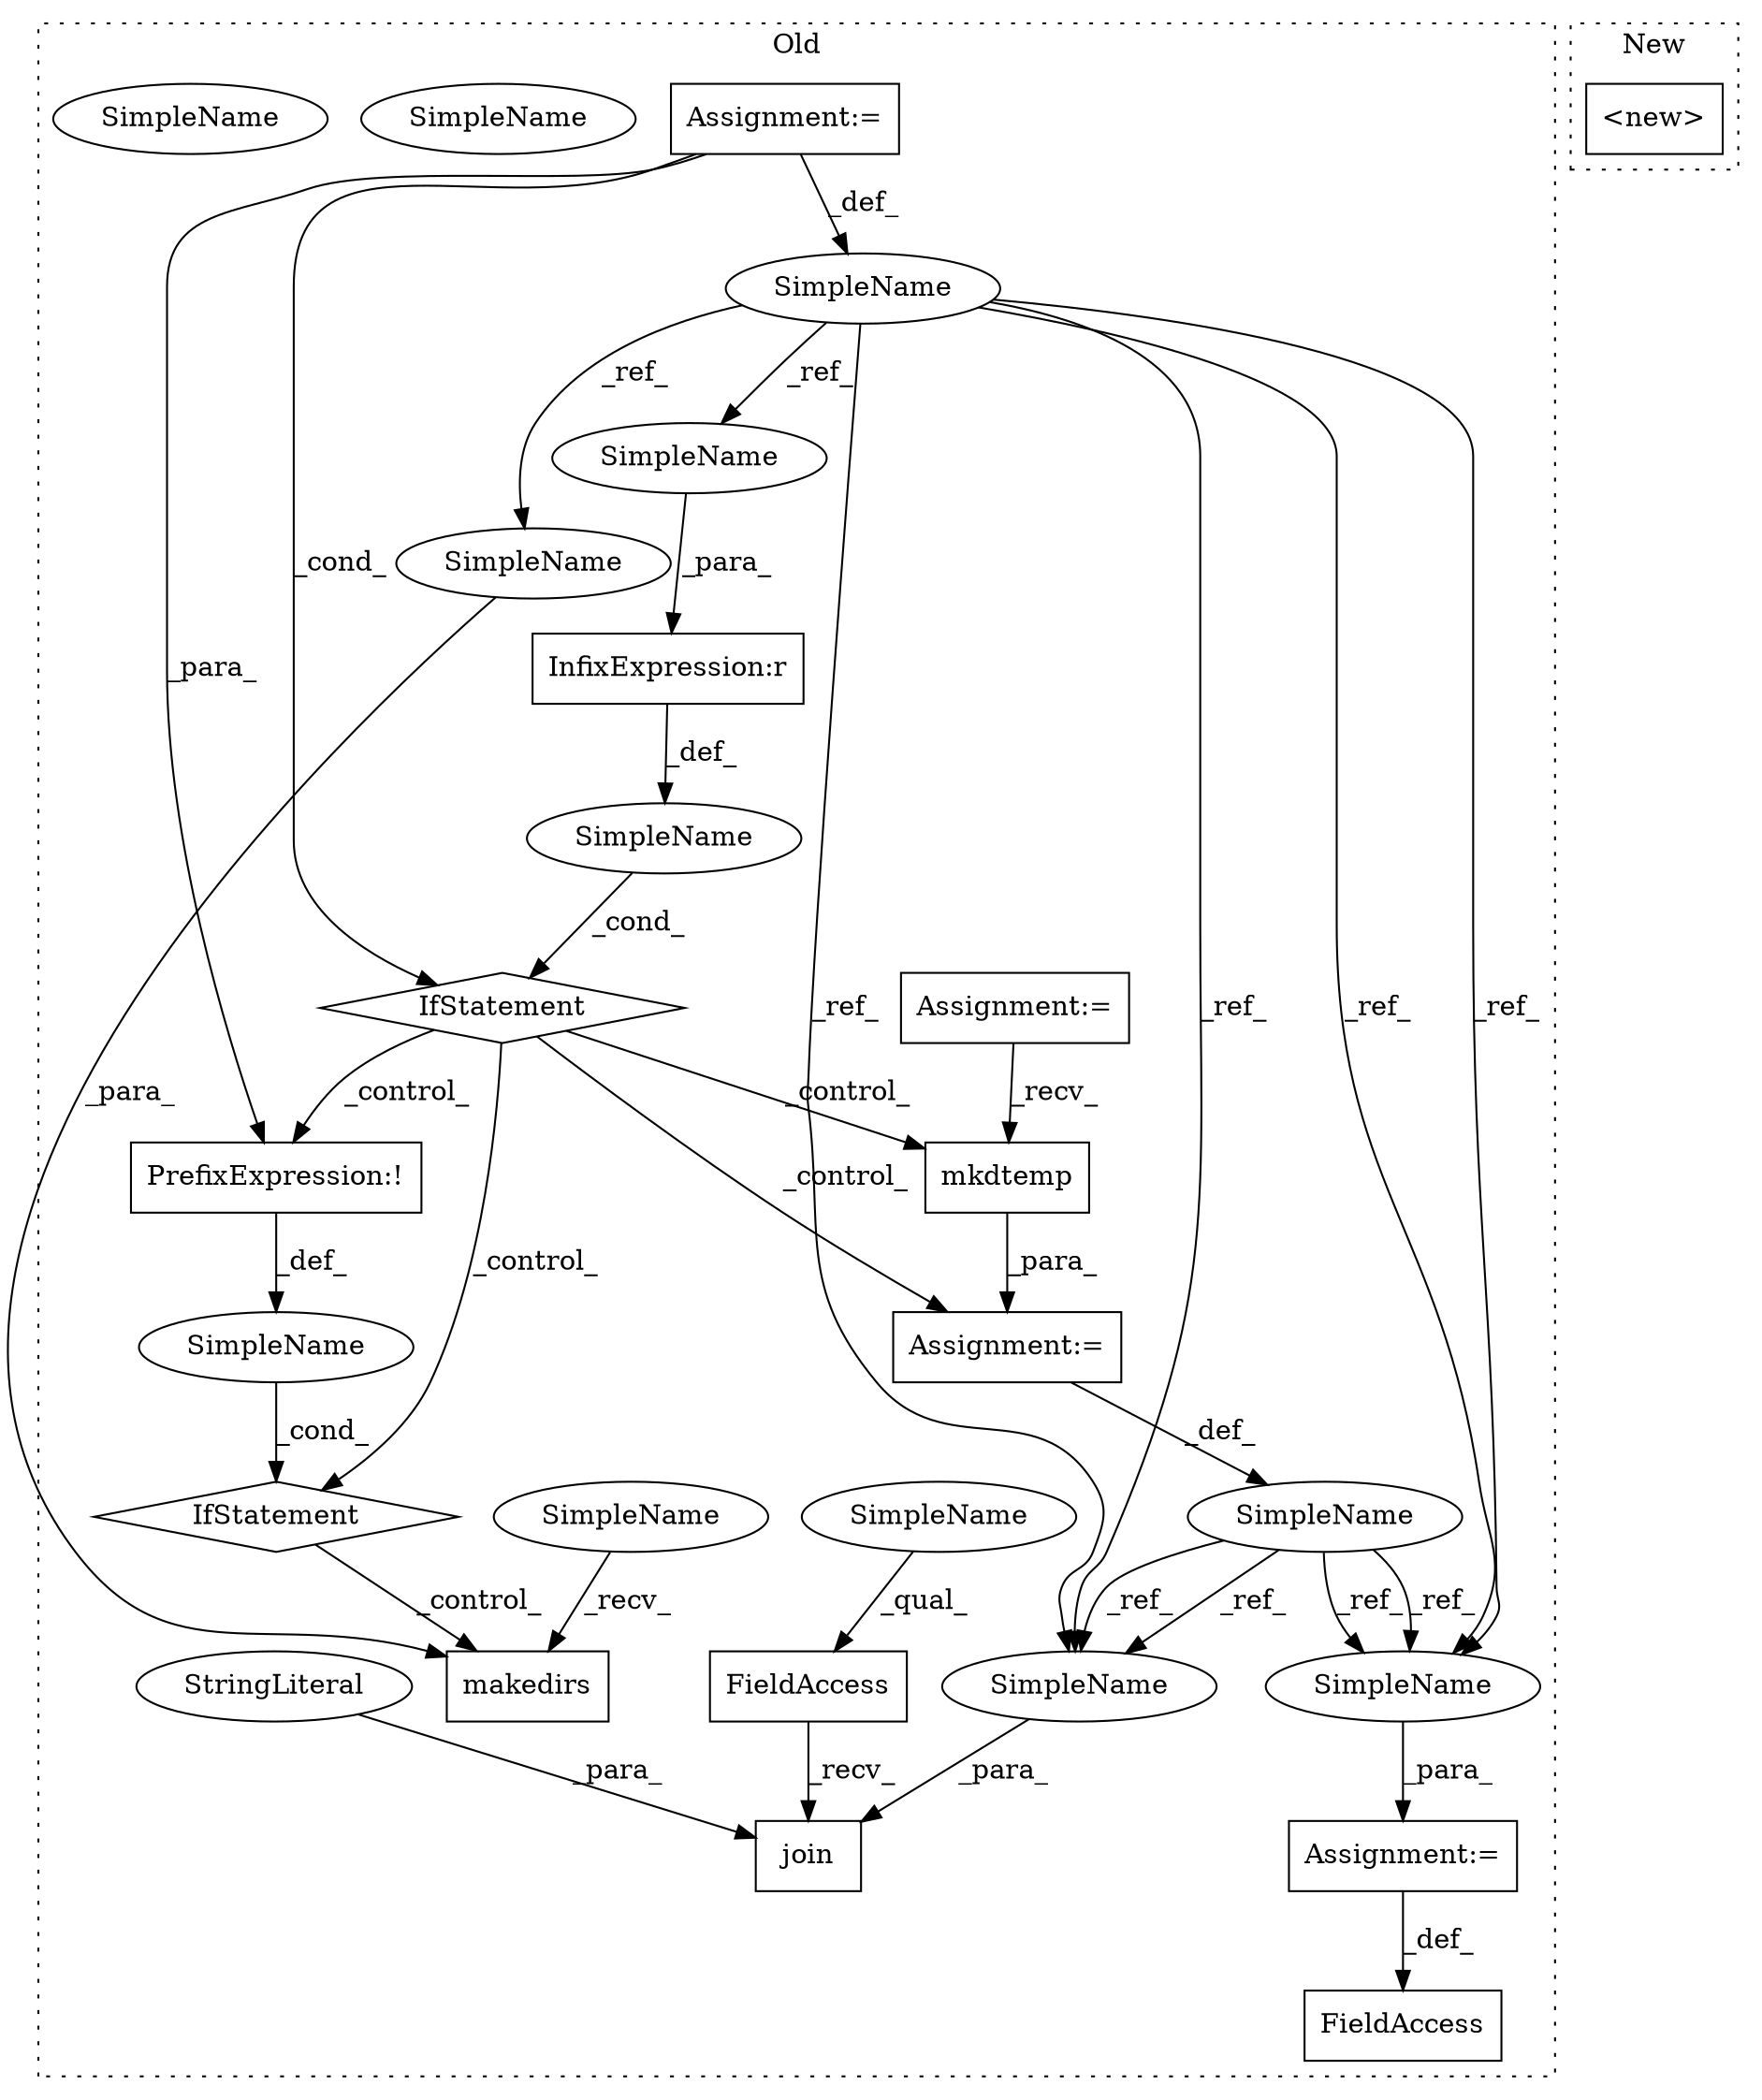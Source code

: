 digraph G {
subgraph cluster0 {
1 [label="mkdtemp" a="32" s="1380" l="9" shape="box"];
3 [label="FieldAccess" a="22" s="1401" l="11" shape="box"];
4 [label="Assignment:=" a="7" s="1370" l="1" shape="box"];
5 [label="Assignment:=" a="7" s="1412" l="1" shape="box"];
6 [label="SimpleName" a="42" s="" l="" shape="ellipse"];
7 [label="PrefixExpression:!" a="38" s="1280" l="1" shape="box"];
8 [label="makedirs" a="32" s="1318,1333" l="9,1" shape="box"];
9 [label="SimpleName" a="42" s="1078" l="6" shape="ellipse"];
10 [label="InfixExpression:r" a="27" s="1258" l="4" shape="box"];
11 [label="FieldAccess" a="22" s="2094" l="7" shape="box"];
12 [label="SimpleName" a="42" s="" l="" shape="ellipse"];
13 [label="IfStatement" a="25" s="1276,1303" l="4,2" shape="diamond"];
14 [label="Assignment:=" a="7" s="1057" l="8" shape="box"];
15 [label="IfStatement" a="25" s="1248,1266" l="4,2" shape="diamond"];
16 [label="Assignment:=" a="7" s="1078" l="6" shape="box"];
17 [label="SimpleName" a="42" s="1364" l="6" shape="ellipse"];
18 [label="join" a="32" s="2102,2126" l="5,1" shape="box"];
19 [label="StringLiteral" a="45" s="2114" l="12" shape="ellipse"];
20 [label="SimpleName" a="42" s="1315" l="2" shape="ellipse"];
21 [label="SimpleName" a="42" s="2094" l="2" shape="ellipse"];
22 [label="SimpleName" a="42" s="1413" l="6" shape="ellipse"];
23 [label="SimpleName" a="42" s="2107" l="6" shape="ellipse"];
24 [label="SimpleName" a="42" s="1413" l="6" shape="ellipse"];
25 [label="SimpleName" a="42" s="1252" l="6" shape="ellipse"];
26 [label="SimpleName" a="42" s="2107" l="6" shape="ellipse"];
27 [label="SimpleName" a="42" s="1327" l="6" shape="ellipse"];
label = "Old";
style="dotted";
}
subgraph cluster1 {
2 [label="<new>" a="46" s="1050" l="8" shape="box"];
label = "New";
style="dotted";
}
1 -> 4 [label="_para_"];
4 -> 17 [label="_def_"];
5 -> 3 [label="_def_"];
6 -> 15 [label="_cond_"];
7 -> 12 [label="_def_"];
9 -> 26 [label="_ref_"];
9 -> 24 [label="_ref_"];
9 -> 27 [label="_ref_"];
9 -> 24 [label="_ref_"];
9 -> 26 [label="_ref_"];
9 -> 25 [label="_ref_"];
10 -> 6 [label="_def_"];
11 -> 18 [label="_recv_"];
12 -> 13 [label="_cond_"];
13 -> 8 [label="_control_"];
14 -> 1 [label="_recv_"];
15 -> 4 [label="_control_"];
15 -> 1 [label="_control_"];
15 -> 13 [label="_control_"];
15 -> 7 [label="_control_"];
16 -> 15 [label="_cond_"];
16 -> 9 [label="_def_"];
16 -> 7 [label="_para_"];
17 -> 24 [label="_ref_"];
17 -> 26 [label="_ref_"];
17 -> 24 [label="_ref_"];
17 -> 26 [label="_ref_"];
19 -> 18 [label="_para_"];
20 -> 8 [label="_recv_"];
21 -> 11 [label="_qual_"];
24 -> 5 [label="_para_"];
25 -> 10 [label="_para_"];
26 -> 18 [label="_para_"];
27 -> 8 [label="_para_"];
}